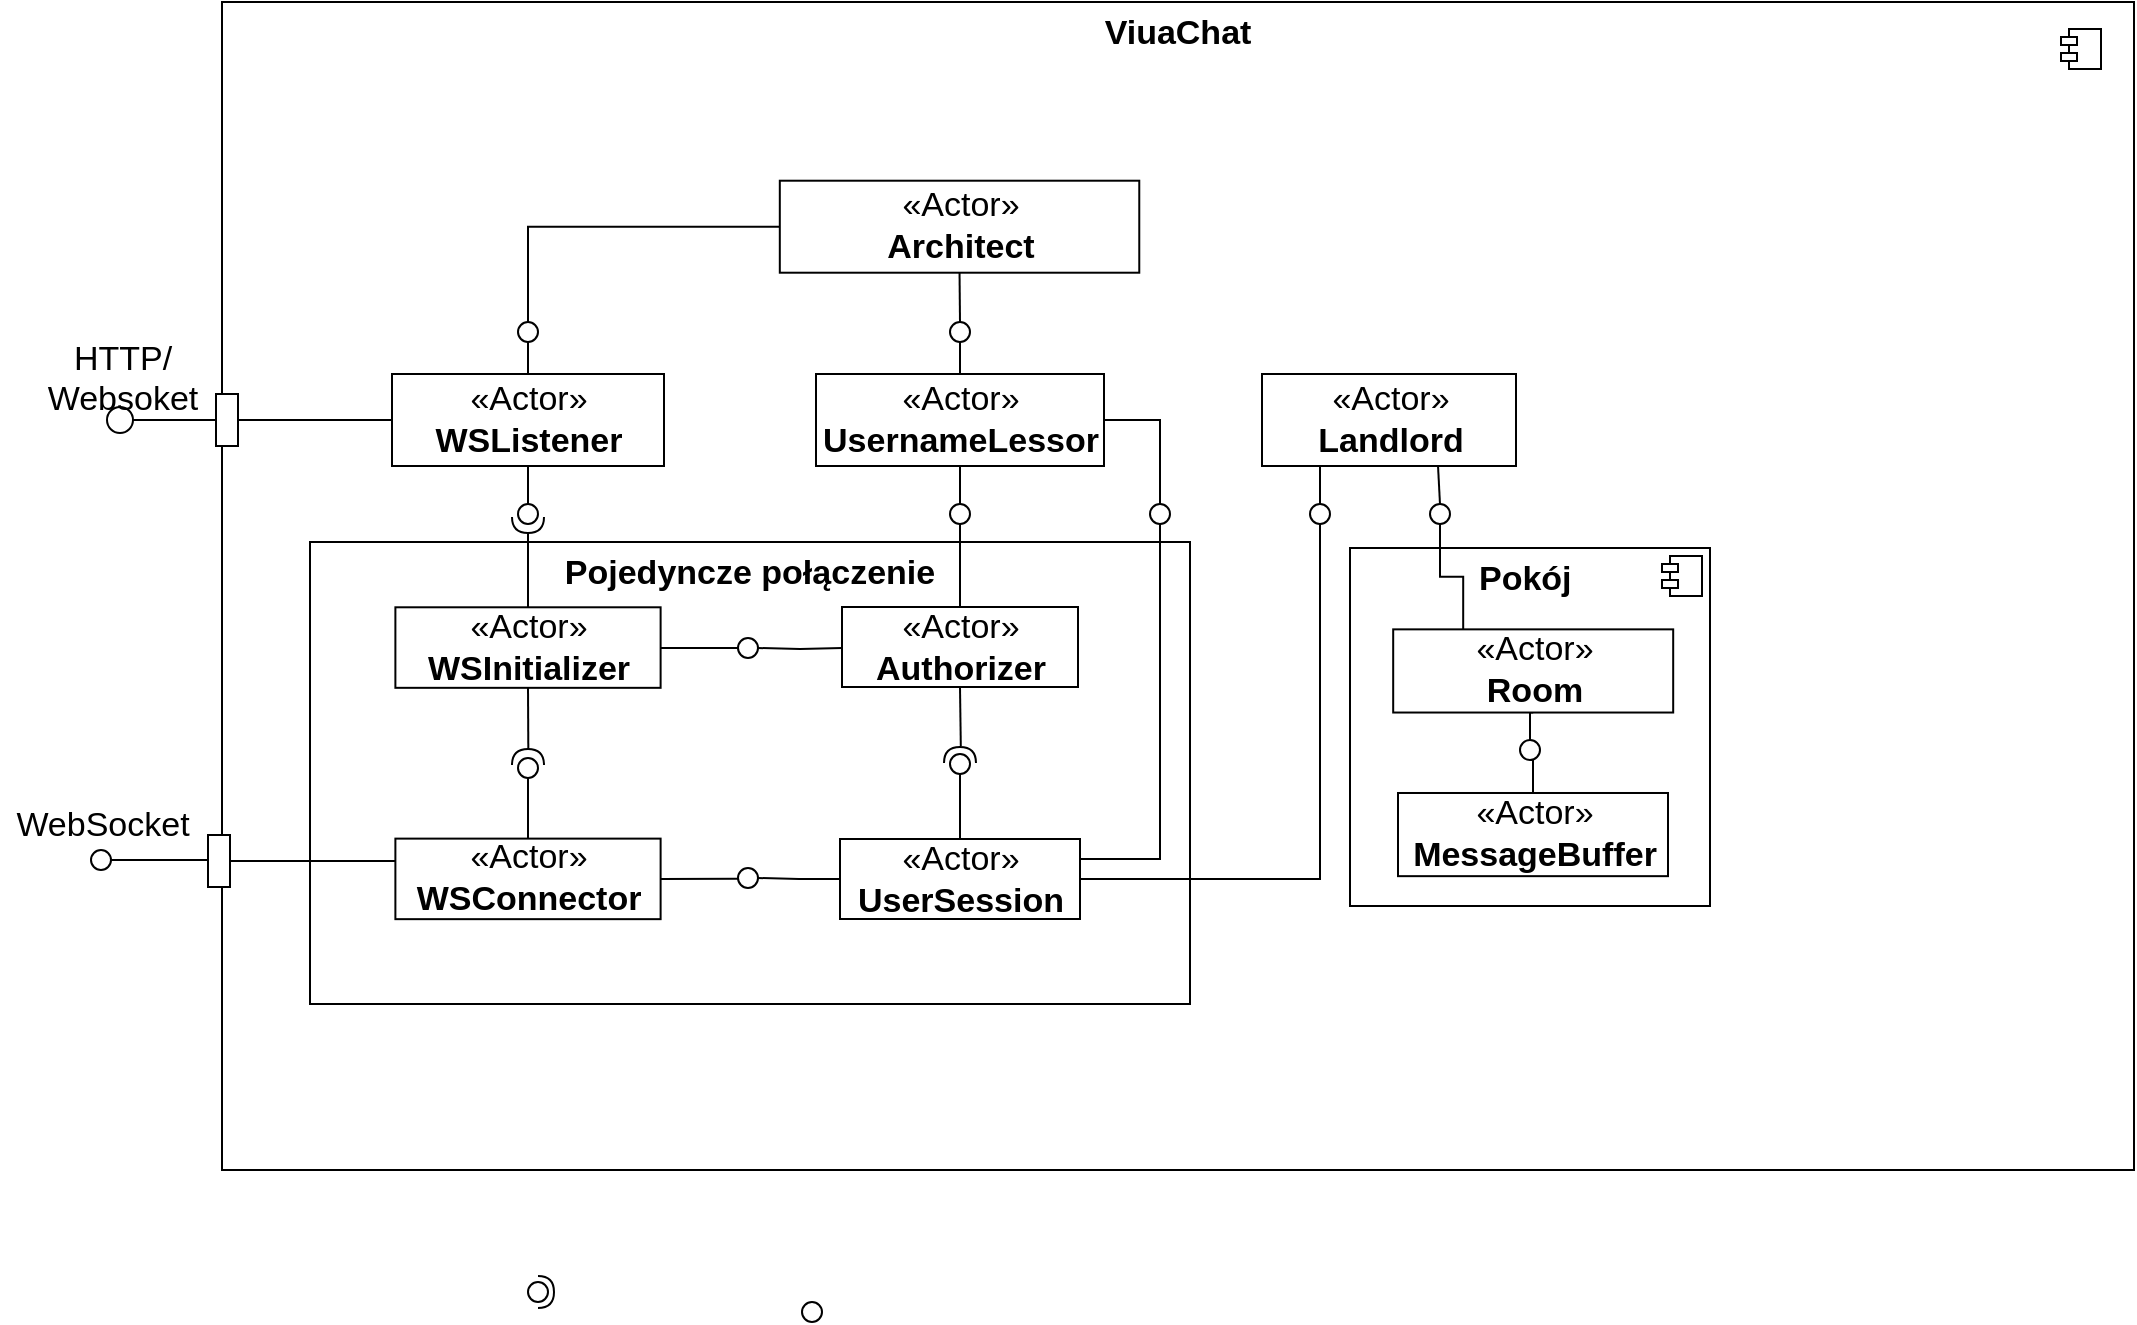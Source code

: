 <mxfile version="10.4.1" type="device"><diagram id="30322ff4-ca37-52ba-2a55-6777946770d1" name="Page-1"><mxGraphModel dx="824" dy="-321" grid="1" gridSize="10" guides="1" tooltips="1" connect="1" arrows="1" fold="1" page="1" pageScale="1" pageWidth="1169" pageHeight="827" background="#ffffff" math="0" shadow="0"><root><mxCell id="0"/><mxCell id="1" parent="0"/><mxCell id="2" value="&lt;p style=&quot;margin: 6px 0px 0px ; text-align: center ; font-size: 17px&quot;&gt;&lt;b&gt;ViuaChat&lt;/b&gt;&lt;/p&gt;" style="align=left;overflow=fill;html=1;fontSize=17;" parent="1" vertex="1"><mxGeometry x="156" y="940" width="956" height="584" as="geometry"/></mxCell><mxCell id="5" value="&lt;p style=&quot;margin: 6px 0px 0px; text-align: center; font-size: 17px;&quot;&gt;&lt;b style=&quot;font-size: 17px;&quot;&gt;Pokój&amp;nbsp;&lt;/b&gt;&lt;/p&gt;" style="align=left;overflow=fill;html=1;fontSize=17;" parent="1" vertex="1"><mxGeometry x="720" y="1213" width="180" height="179" as="geometry"/></mxCell><mxCell id="6" value="" style="shape=component;jettyWidth=8;jettyHeight=4;fontSize=17;" parent="5" vertex="1"><mxGeometry x="1" width="20" height="20" relative="1" as="geometry"><mxPoint x="-24" y="4" as="offset"/></mxGeometry></mxCell><mxCell id="211" style="edgeStyle=orthogonalEdgeStyle;rounded=0;html=1;exitX=0.5;exitY=1;entryX=0.5;entryY=0;endArrow=none;endFill=0;jettySize=auto;orthogonalLoop=1;strokeWidth=1;fontSize=11;" parent="5" source="8" target="210" edge="1"><mxGeometry relative="1" as="geometry"/></mxCell><mxCell id="8" value="«Actor»&lt;br style=&quot;font-size: 17px;&quot;&gt;&lt;b style=&quot;font-size: 17px;&quot;&gt;Room&lt;/b&gt;&lt;br style=&quot;font-size: 17px;&quot;&gt;" style="html=1;fontSize=17;" parent="5" vertex="1"><mxGeometry x="21.595" y="40.682" width="140" height="41.586" as="geometry"/></mxCell><mxCell id="10" value="«Actor»&lt;br style=&quot;font-size: 17px;&quot;&gt;&lt;b style=&quot;font-size: 17px;&quot;&gt;MessageBuffer&lt;/b&gt;&lt;br style=&quot;font-size: 17px;&quot;&gt;" style="html=1;fontSize=17;" parent="5" vertex="1"><mxGeometry x="24" y="122.497" width="135" height="41.586" as="geometry"/></mxCell><mxCell id="212" style="edgeStyle=orthogonalEdgeStyle;rounded=0;html=1;exitX=0.5;exitY=1;entryX=0.5;entryY=0;endArrow=none;endFill=0;jettySize=auto;orthogonalLoop=1;strokeWidth=1;fontSize=11;" parent="5" source="210" target="10" edge="1"><mxGeometry relative="1" as="geometry"/></mxCell><mxCell id="210" value="" style="ellipse;whiteSpace=wrap;html=1;aspect=fixed;fontSize=11;align=center;" parent="5" vertex="1"><mxGeometry x="85" y="96" width="10" height="10" as="geometry"/></mxCell><mxCell id="12" value="&lt;p style=&quot;margin: 6px 0px 0px; text-align: center; font-size: 17px;&quot;&gt;&lt;b style=&quot;font-size: 17px;&quot;&gt;Pojedyncze połączenie&lt;/b&gt;&lt;/p&gt;" style="align=left;overflow=fill;html=1;fontSize=17;" parent="1" vertex="1"><mxGeometry x="200" y="1210" width="440" height="231" as="geometry"/></mxCell><mxCell id="189" style="edgeStyle=orthogonalEdgeStyle;rounded=0;html=1;exitX=0.5;exitY=1;entryX=0.5;entryY=0;endArrow=none;endFill=0;jettySize=auto;orthogonalLoop=1;strokeWidth=1;fontSize=11;" parent="1" source="46" target="184" edge="1"><mxGeometry relative="1" as="geometry"/></mxCell><mxCell id="200" style="edgeStyle=orthogonalEdgeStyle;rounded=0;html=1;exitX=1;exitY=0.5;entryX=0.5;entryY=0;endArrow=none;endFill=0;jettySize=auto;orthogonalLoop=1;strokeWidth=1;fontSize=11;" parent="1" source="46" target="198" edge="1"><mxGeometry relative="1" as="geometry"/></mxCell><mxCell id="46" value="«Actor»&lt;br style=&quot;font-size: 17px;&quot;&gt;&lt;b style=&quot;font-size: 17px;&quot;&gt;UsernameLessor&lt;/b&gt;&lt;br style=&quot;font-size: 17px;&quot;&gt;" style="html=1;fontSize=17;" parent="1" vertex="1"><mxGeometry x="453.0" y="1126" width="144" height="46" as="geometry"/></mxCell><mxCell id="206" style="edgeStyle=orthogonalEdgeStyle;rounded=0;html=1;exitX=0.25;exitY=1;entryX=0.5;entryY=0;endArrow=none;endFill=0;jettySize=auto;orthogonalLoop=1;strokeWidth=1;fontSize=11;" parent="1" source="48" target="180" edge="1"><mxGeometry relative="1" as="geometry"/></mxCell><mxCell id="208" style="edgeStyle=orthogonalEdgeStyle;rounded=0;html=1;exitX=0.693;exitY=1;entryX=0.5;entryY=0;endArrow=none;endFill=0;jettySize=auto;orthogonalLoop=1;strokeWidth=1;fontSize=11;exitPerimeter=0;" parent="1" source="48" target="207" edge="1"><mxGeometry relative="1" as="geometry"><Array as="points"><mxPoint x="765" y="1172"/></Array></mxGeometry></mxCell><mxCell id="48" value="«Actor»&lt;br style=&quot;font-size: 17px;&quot;&gt;&lt;b style=&quot;font-size: 17px;&quot;&gt;Landlord&lt;/b&gt;&lt;br style=&quot;font-size: 17px;&quot;&gt;" style="html=1;fontSize=17;" parent="1" vertex="1"><mxGeometry x="676" y="1126" width="127" height="46" as="geometry"/></mxCell><mxCell id="51" style="edgeStyle=orthogonalEdgeStyle;rounded=0;orthogonalLoop=1;jettySize=auto;html=1;exitX=0;exitY=0.5;exitDx=0;exitDy=0;entryX=0.5;entryY=1;entryDx=0;entryDy=0;endArrow=none;endFill=0;fontSize=17;" parent="1" source="52" target="81" edge="1"><mxGeometry relative="1" as="geometry"/></mxCell><mxCell id="52" value="«Actor»&lt;br style=&quot;font-size: 17px;&quot;&gt;&lt;b style=&quot;font-size: 17px;&quot;&gt;WSListener&lt;/b&gt;&lt;br style=&quot;font-size: 17px;&quot;&gt;" style="html=1;fontSize=17;" parent="1" vertex="1"><mxGeometry x="241.0" y="1126.0" width="136" height="46" as="geometry"/></mxCell><mxCell id="194" style="edgeStyle=orthogonalEdgeStyle;rounded=0;html=1;exitX=0;exitY=0.5;entryX=0.5;entryY=0;endArrow=none;endFill=0;jettySize=auto;orthogonalLoop=1;strokeWidth=1;fontSize=11;" parent="1" source="55" target="192" edge="1"><mxGeometry relative="1" as="geometry"/></mxCell><mxCell id="196" style="edgeStyle=orthogonalEdgeStyle;rounded=0;html=1;exitX=0.5;exitY=1;entryX=0.5;entryY=0;endArrow=none;endFill=0;jettySize=auto;orthogonalLoop=1;strokeWidth=1;fontSize=11;" parent="1" source="55" target="193" edge="1"><mxGeometry relative="1" as="geometry"/></mxCell><mxCell id="55" value="«Actor»&lt;br style=&quot;font-size: 17px;&quot;&gt;&lt;b style=&quot;font-size: 17px;&quot;&gt;Architect&lt;/b&gt;&lt;br style=&quot;font-size: 17px;&quot;&gt;" style="html=1;fontSize=17;" parent="1" vertex="1"><mxGeometry x="434.905" y="1029.357" width="179.73" height="46" as="geometry"/></mxCell><mxCell id="75" value="" style="rounded=0;whiteSpace=wrap;html=1;rotation=-90;fontSize=17;" parent="1" vertex="1"><mxGeometry x="141.5" y="1364" width="26" height="11" as="geometry"/></mxCell><mxCell id="77" style="edgeStyle=orthogonalEdgeStyle;rounded=0;orthogonalLoop=1;jettySize=auto;html=1;exitDx=0;exitDy=0;entryX=0.5;entryY=1;entryDx=0;entryDy=0;endArrow=none;endFill=0;fontSize=17;" parent="1" source="22" target="75" edge="1"><mxGeometry relative="1" as="geometry"><Array as="points"><mxPoint x="258" y="1369"/><mxPoint x="258" y="1369"/></Array></mxGeometry></mxCell><mxCell id="78" value="" style="shape=component;jettyWidth=8;jettyHeight=4;fontSize=17;" parent="1" vertex="1"><mxGeometry x="1075.5" y="953.5" width="20" height="20" as="geometry"><mxPoint x="-24" y="4" as="offset"/></mxGeometry></mxCell><mxCell id="79" value="" style="ellipse;whiteSpace=wrap;html=1;aspect=fixed;fontSize=17;" parent="1" vertex="1"><mxGeometry x="98.5" y="1142.5" width="13" height="13" as="geometry"/></mxCell><mxCell id="80" style="edgeStyle=orthogonalEdgeStyle;rounded=0;orthogonalLoop=1;jettySize=auto;html=1;exitX=0.5;exitY=0;exitDx=0;exitDy=0;entryX=1;entryY=0.5;entryDx=0;entryDy=0;endArrow=none;endFill=0;fontSize=17;" parent="1" source="81" target="79" edge="1"><mxGeometry relative="1" as="geometry"/></mxCell><mxCell id="81" value="" style="rounded=0;whiteSpace=wrap;html=1;rotation=-90;fontSize=17;" parent="1" vertex="1"><mxGeometry x="145.5" y="1143.5" width="26" height="11" as="geometry"/></mxCell><mxCell id="82" value="HTTP/&lt;div style=&quot;text-align: center&quot;&gt;Websoket&lt;/div&gt;" style="text;html=1;resizable=0;points=[];autosize=1;align=center;verticalAlign=top;spacingTop=-4;fontSize=17;" parent="1" vertex="1"><mxGeometry x="60.5" y="1105.5" width="90" height="40" as="geometry"/></mxCell><mxCell id="83" value="WebSocket" style="text;html=1;resizable=0;points=[];autosize=1;align=center;verticalAlign=top;spacingTop=-4;fontSize=17;" parent="1" vertex="1"><mxGeometry x="45.5" y="1338.5" width="100" height="20" as="geometry"/></mxCell><mxCell id="89" style="edgeStyle=orthogonalEdgeStyle;curved=1;rounded=0;html=1;exitX=0.5;exitY=1;exitPerimeter=0;entryX=0.5;entryY=0;endArrow=none;endFill=0;jettySize=auto;orthogonalLoop=1;strokeWidth=1;fontSize=11;" parent="1" source="86" target="75" edge="1"><mxGeometry relative="1" as="geometry"/></mxCell><mxCell id="86" value="" style="shape=lollipop;direction=south;html=1;fontSize=11;align=center;rotation=-180;" parent="1" vertex="1"><mxGeometry x="90.5" y="1364" width="30" height="10" as="geometry"/></mxCell><mxCell id="188" style="edgeStyle=orthogonalEdgeStyle;rounded=0;html=1;exitX=0.5;exitY=0;entryX=0.5;entryY=1.008;entryPerimeter=0;endArrow=none;endFill=0;jettySize=auto;orthogonalLoop=1;strokeWidth=1;fontSize=11;" parent="1" source="19" target="185" edge="1"><mxGeometry relative="1" as="geometry"/></mxCell><mxCell id="19" value="«Actor»&lt;br style=&quot;font-size: 17px;&quot;&gt;&lt;b style=&quot;font-size: 17px;&quot;&gt;WSInitializer&lt;/b&gt;&lt;br style=&quot;font-size: 17px;&quot;&gt;" style="html=1;fontSize=17;" parent="1" vertex="1"><mxGeometry x="242.696" y="1242.643" width="132.609" height="40.268" as="geometry"/></mxCell><mxCell id="177" style="edgeStyle=orthogonalEdgeStyle;rounded=0;html=1;exitX=0.5;exitY=0;endArrow=none;endFill=0;jettySize=auto;orthogonalLoop=1;strokeWidth=1;fontSize=11;" parent="1" source="22" target="165" edge="1"><mxGeometry relative="1" as="geometry"/></mxCell><mxCell id="203" style="edgeStyle=orthogonalEdgeStyle;rounded=0;html=1;exitX=1;exitY=0.5;entryX=0.5;entryY=1;entryPerimeter=0;endArrow=none;endFill=0;jettySize=auto;orthogonalLoop=1;strokeWidth=1;fontSize=11;" parent="1" source="22" target="168" edge="1"><mxGeometry relative="1" as="geometry"/></mxCell><mxCell id="22" value="«Actor»&lt;br style=&quot;font-size: 17px;&quot;&gt;&lt;b style=&quot;font-size: 17px;&quot;&gt;WSConnector&lt;/b&gt;&lt;br style=&quot;font-size: 17px;&quot;&gt;" style="html=1;fontSize=17;" parent="1" vertex="1"><mxGeometry x="242.696" y="1358.31" width="132.609" height="40.268" as="geometry"/></mxCell><mxCell id="170" style="edgeStyle=orthogonalEdgeStyle;rounded=0;html=1;exitX=0;exitY=0.5;entryX=0.5;entryY=0;entryPerimeter=0;endArrow=none;endFill=0;jettySize=auto;orthogonalLoop=1;strokeWidth=1;fontSize=11;" parent="1" source="29" target="168" edge="1"><mxGeometry relative="1" as="geometry"/></mxCell><mxCell id="29" value="«Actor»&lt;br style=&quot;font-size: 17px;&quot;&gt;&lt;b style=&quot;font-size: 17px;&quot;&gt;UserSession&lt;/b&gt;&lt;br style=&quot;font-size: 17px;&quot;&gt;" style="html=1;fontSize=17;" parent="1" vertex="1"><mxGeometry x="465.0" y="1358.5" width="120" height="40" as="geometry"/></mxCell><mxCell id="114" style="edgeStyle=orthogonalEdgeStyle;rounded=0;html=1;entryX=0.5;entryY=0;entryPerimeter=0;endArrow=none;endFill=0;jettySize=auto;orthogonalLoop=1;strokeWidth=1;fontSize=11;" parent="1" target="105" edge="1"><mxGeometry relative="1" as="geometry"><mxPoint x="466" y="1263" as="sourcePoint"/><mxPoint x="445.172" y="1262.724" as="targetPoint"/><Array as="points"/></mxGeometry></mxCell><mxCell id="175" style="edgeStyle=orthogonalEdgeStyle;rounded=0;html=1;exitX=0.5;exitY=1;entryX=0.48;entryY=1.038;entryPerimeter=0;endArrow=none;endFill=0;jettySize=auto;orthogonalLoop=1;strokeWidth=1;fontSize=11;" parent="1" source="15" target="172" edge="1"><mxGeometry relative="1" as="geometry"><Array as="points"/></mxGeometry></mxCell><mxCell id="15" value="«Actor»&lt;br style=&quot;font-size: 17px;&quot;&gt;&lt;b style=&quot;font-size: 17px;&quot;&gt;Authorizer&lt;/b&gt;&lt;br style=&quot;font-size: 17px;&quot;&gt;" style="html=1;fontSize=17;" parent="1" vertex="1"><mxGeometry x="466.0" y="1242.5" width="118" height="40" as="geometry"/></mxCell><mxCell id="102" style="edgeStyle=orthogonalEdgeStyle;rounded=0;html=1;exitX=0.492;exitY=0.969;exitPerimeter=0;endArrow=none;endFill=0;jettySize=auto;orthogonalLoop=1;strokeWidth=1;fontSize=11;entryX=0.5;entryY=1;" parent="1" source="164" target="19" edge="1"><mxGeometry relative="1" as="geometry"><mxPoint x="309.19" y="1302" as="sourcePoint"/><mxPoint x="30" y="1300" as="targetPoint"/><Array as="points"/></mxGeometry></mxCell><mxCell id="115" style="edgeStyle=orthogonalEdgeStyle;rounded=0;html=1;exitX=0.5;exitY=1;exitPerimeter=0;entryX=1;entryY=0.5;endArrow=none;endFill=0;jettySize=auto;orthogonalLoop=1;strokeWidth=1;fontSize=11;" parent="1" source="105" target="19" edge="1"><mxGeometry relative="1" as="geometry"/></mxCell><mxCell id="105" value="" style="shape=lollipop;direction=south;html=1;fontSize=11;align=center;" parent="1" vertex="1"><mxGeometry x="394" y="1258" width="30" height="10" as="geometry"/></mxCell><mxCell id="174" style="edgeStyle=orthogonalEdgeStyle;rounded=0;html=1;exitX=0.5;exitY=1;entryX=0.5;entryY=0;endArrow=none;endFill=0;jettySize=auto;orthogonalLoop=1;strokeWidth=1;fontSize=11;" parent="1" source="128" target="29" edge="1"><mxGeometry relative="1" as="geometry"/></mxCell><mxCell id="128" value="" style="ellipse;whiteSpace=wrap;html=1;aspect=fixed;fontSize=11;align=center;" parent="1" vertex="1"><mxGeometry x="520" y="1316" width="10" height="10" as="geometry"/></mxCell><mxCell id="129" value="" style="ellipse;whiteSpace=wrap;html=1;aspect=fixed;fontSize=11;align=center;" parent="1" vertex="1"><mxGeometry x="446" y="1590" width="10" height="10" as="geometry"/></mxCell><mxCell id="187" style="edgeStyle=orthogonalEdgeStyle;rounded=0;html=1;exitX=0.5;exitY=0;entryX=0.5;entryY=1;endArrow=none;endFill=0;jettySize=auto;orthogonalLoop=1;strokeWidth=1;fontSize=11;" parent="1" source="130" target="52" edge="1"><mxGeometry relative="1" as="geometry"/></mxCell><mxCell id="130" value="" style="ellipse;whiteSpace=wrap;html=1;aspect=fixed;fontSize=11;align=center;" parent="1" vertex="1"><mxGeometry x="304" y="1191" width="10" height="10" as="geometry"/></mxCell><mxCell id="139" value="" style="group" parent="1" vertex="1" connectable="0"><mxGeometry x="309" y="1575" width="13" height="20" as="geometry"/></mxCell><mxCell id="136" value="" style="shape=requires;direction=north;html=1;fontSize=11;align=center;" parent="139" vertex="1"><mxGeometry width="13" height="20" as="geometry"/></mxCell><mxCell id="137" value="" style="shape=lollipop;direction=south;html=1;fontSize=11;align=center;" parent="139" vertex="1"><mxGeometry y="5" width="10" height="10" as="geometry"/></mxCell><mxCell id="164" value="" style="shape=requires;direction=west;html=1;fontSize=11;align=center;" parent="1" vertex="1"><mxGeometry x="299.0" y="1313.5" width="20" height="13" as="geometry"/></mxCell><mxCell id="165" value="" style="shape=lollipop;direction=south;html=1;fontSize=11;align=center;" parent="1" vertex="1"><mxGeometry x="304.0" y="1318" width="10" height="10" as="geometry"/></mxCell><mxCell id="168" value="" style="shape=lollipop;direction=south;html=1;fontSize=11;align=center;" parent="1" vertex="1"><mxGeometry x="414" y="1373" width="10" height="10" as="geometry"/></mxCell><mxCell id="172" value="" style="shape=requires;direction=east;html=1;fontSize=11;align=center;rotation=180;" parent="1" vertex="1"><mxGeometry x="515.0" y="1312.5" width="20" height="13" as="geometry"/></mxCell><mxCell id="205" style="edgeStyle=orthogonalEdgeStyle;rounded=0;html=1;exitX=0.5;exitY=1;entryX=1;entryY=0.5;endArrow=none;endFill=0;jettySize=auto;orthogonalLoop=1;strokeWidth=1;fontSize=11;" parent="1" source="180" target="29" edge="1"><mxGeometry relative="1" as="geometry"/></mxCell><mxCell id="180" value="" style="ellipse;whiteSpace=wrap;html=1;aspect=fixed;fontSize=11;align=center;" parent="1" vertex="1"><mxGeometry x="700" y="1191" width="10" height="10" as="geometry"/></mxCell><mxCell id="190" style="edgeStyle=orthogonalEdgeStyle;rounded=0;html=1;exitX=0.5;exitY=1;entryX=0.5;entryY=0;endArrow=none;endFill=0;jettySize=auto;orthogonalLoop=1;strokeWidth=1;fontSize=11;" parent="1" source="184" target="15" edge="1"><mxGeometry relative="1" as="geometry"/></mxCell><mxCell id="184" value="" style="ellipse;whiteSpace=wrap;html=1;aspect=fixed;fontSize=11;align=center;" parent="1" vertex="1"><mxGeometry x="520.0" y="1191" width="10" height="10" as="geometry"/></mxCell><mxCell id="185" value="" style="shape=requires;direction=west;html=1;fontSize=11;align=center;rotation=180;" parent="1" vertex="1"><mxGeometry x="299.0" y="1192.5" width="20" height="13" as="geometry"/></mxCell><mxCell id="195" style="edgeStyle=orthogonalEdgeStyle;rounded=0;html=1;exitX=0.5;exitY=1;entryX=0.5;entryY=0;endArrow=none;endFill=0;jettySize=auto;orthogonalLoop=1;strokeWidth=1;fontSize=11;" parent="1" source="192" target="52" edge="1"><mxGeometry relative="1" as="geometry"/></mxCell><mxCell id="192" value="" style="ellipse;whiteSpace=wrap;html=1;aspect=fixed;fontSize=11;align=center;" parent="1" vertex="1"><mxGeometry x="304.0" y="1100" width="10" height="10" as="geometry"/></mxCell><mxCell id="197" style="edgeStyle=orthogonalEdgeStyle;rounded=0;html=1;exitX=0.5;exitY=1;entryX=0.5;entryY=0;endArrow=none;endFill=0;jettySize=auto;orthogonalLoop=1;strokeWidth=1;fontSize=11;" parent="1" source="193" target="46" edge="1"><mxGeometry relative="1" as="geometry"/></mxCell><mxCell id="193" value="" style="ellipse;whiteSpace=wrap;html=1;aspect=fixed;fontSize=11;align=center;" parent="1" vertex="1"><mxGeometry x="520.0" y="1100" width="10" height="10" as="geometry"/></mxCell><mxCell id="201" style="edgeStyle=orthogonalEdgeStyle;rounded=0;html=1;exitX=0.5;exitY=1;entryX=1;entryY=0.25;endArrow=none;endFill=0;jettySize=auto;orthogonalLoop=1;strokeWidth=1;fontSize=11;" parent="1" source="198" target="29" edge="1"><mxGeometry relative="1" as="geometry"><Array as="points"><mxPoint x="625" y="1369"/></Array></mxGeometry></mxCell><mxCell id="198" value="" style="ellipse;whiteSpace=wrap;html=1;aspect=fixed;fontSize=11;align=center;" parent="1" vertex="1"><mxGeometry x="620.0" y="1191" width="10" height="10" as="geometry"/></mxCell><mxCell id="209" style="edgeStyle=orthogonalEdgeStyle;rounded=0;html=1;exitX=0.5;exitY=1;entryX=0.25;entryY=0;endArrow=none;endFill=0;jettySize=auto;orthogonalLoop=1;strokeWidth=1;fontSize=11;" parent="1" source="207" target="8" edge="1"><mxGeometry relative="1" as="geometry"/></mxCell><mxCell id="207" value="" style="ellipse;whiteSpace=wrap;html=1;aspect=fixed;fontSize=11;align=center;" parent="1" vertex="1"><mxGeometry x="760" y="1191" width="10" height="10" as="geometry"/></mxCell></root></mxGraphModel></diagram></mxfile>